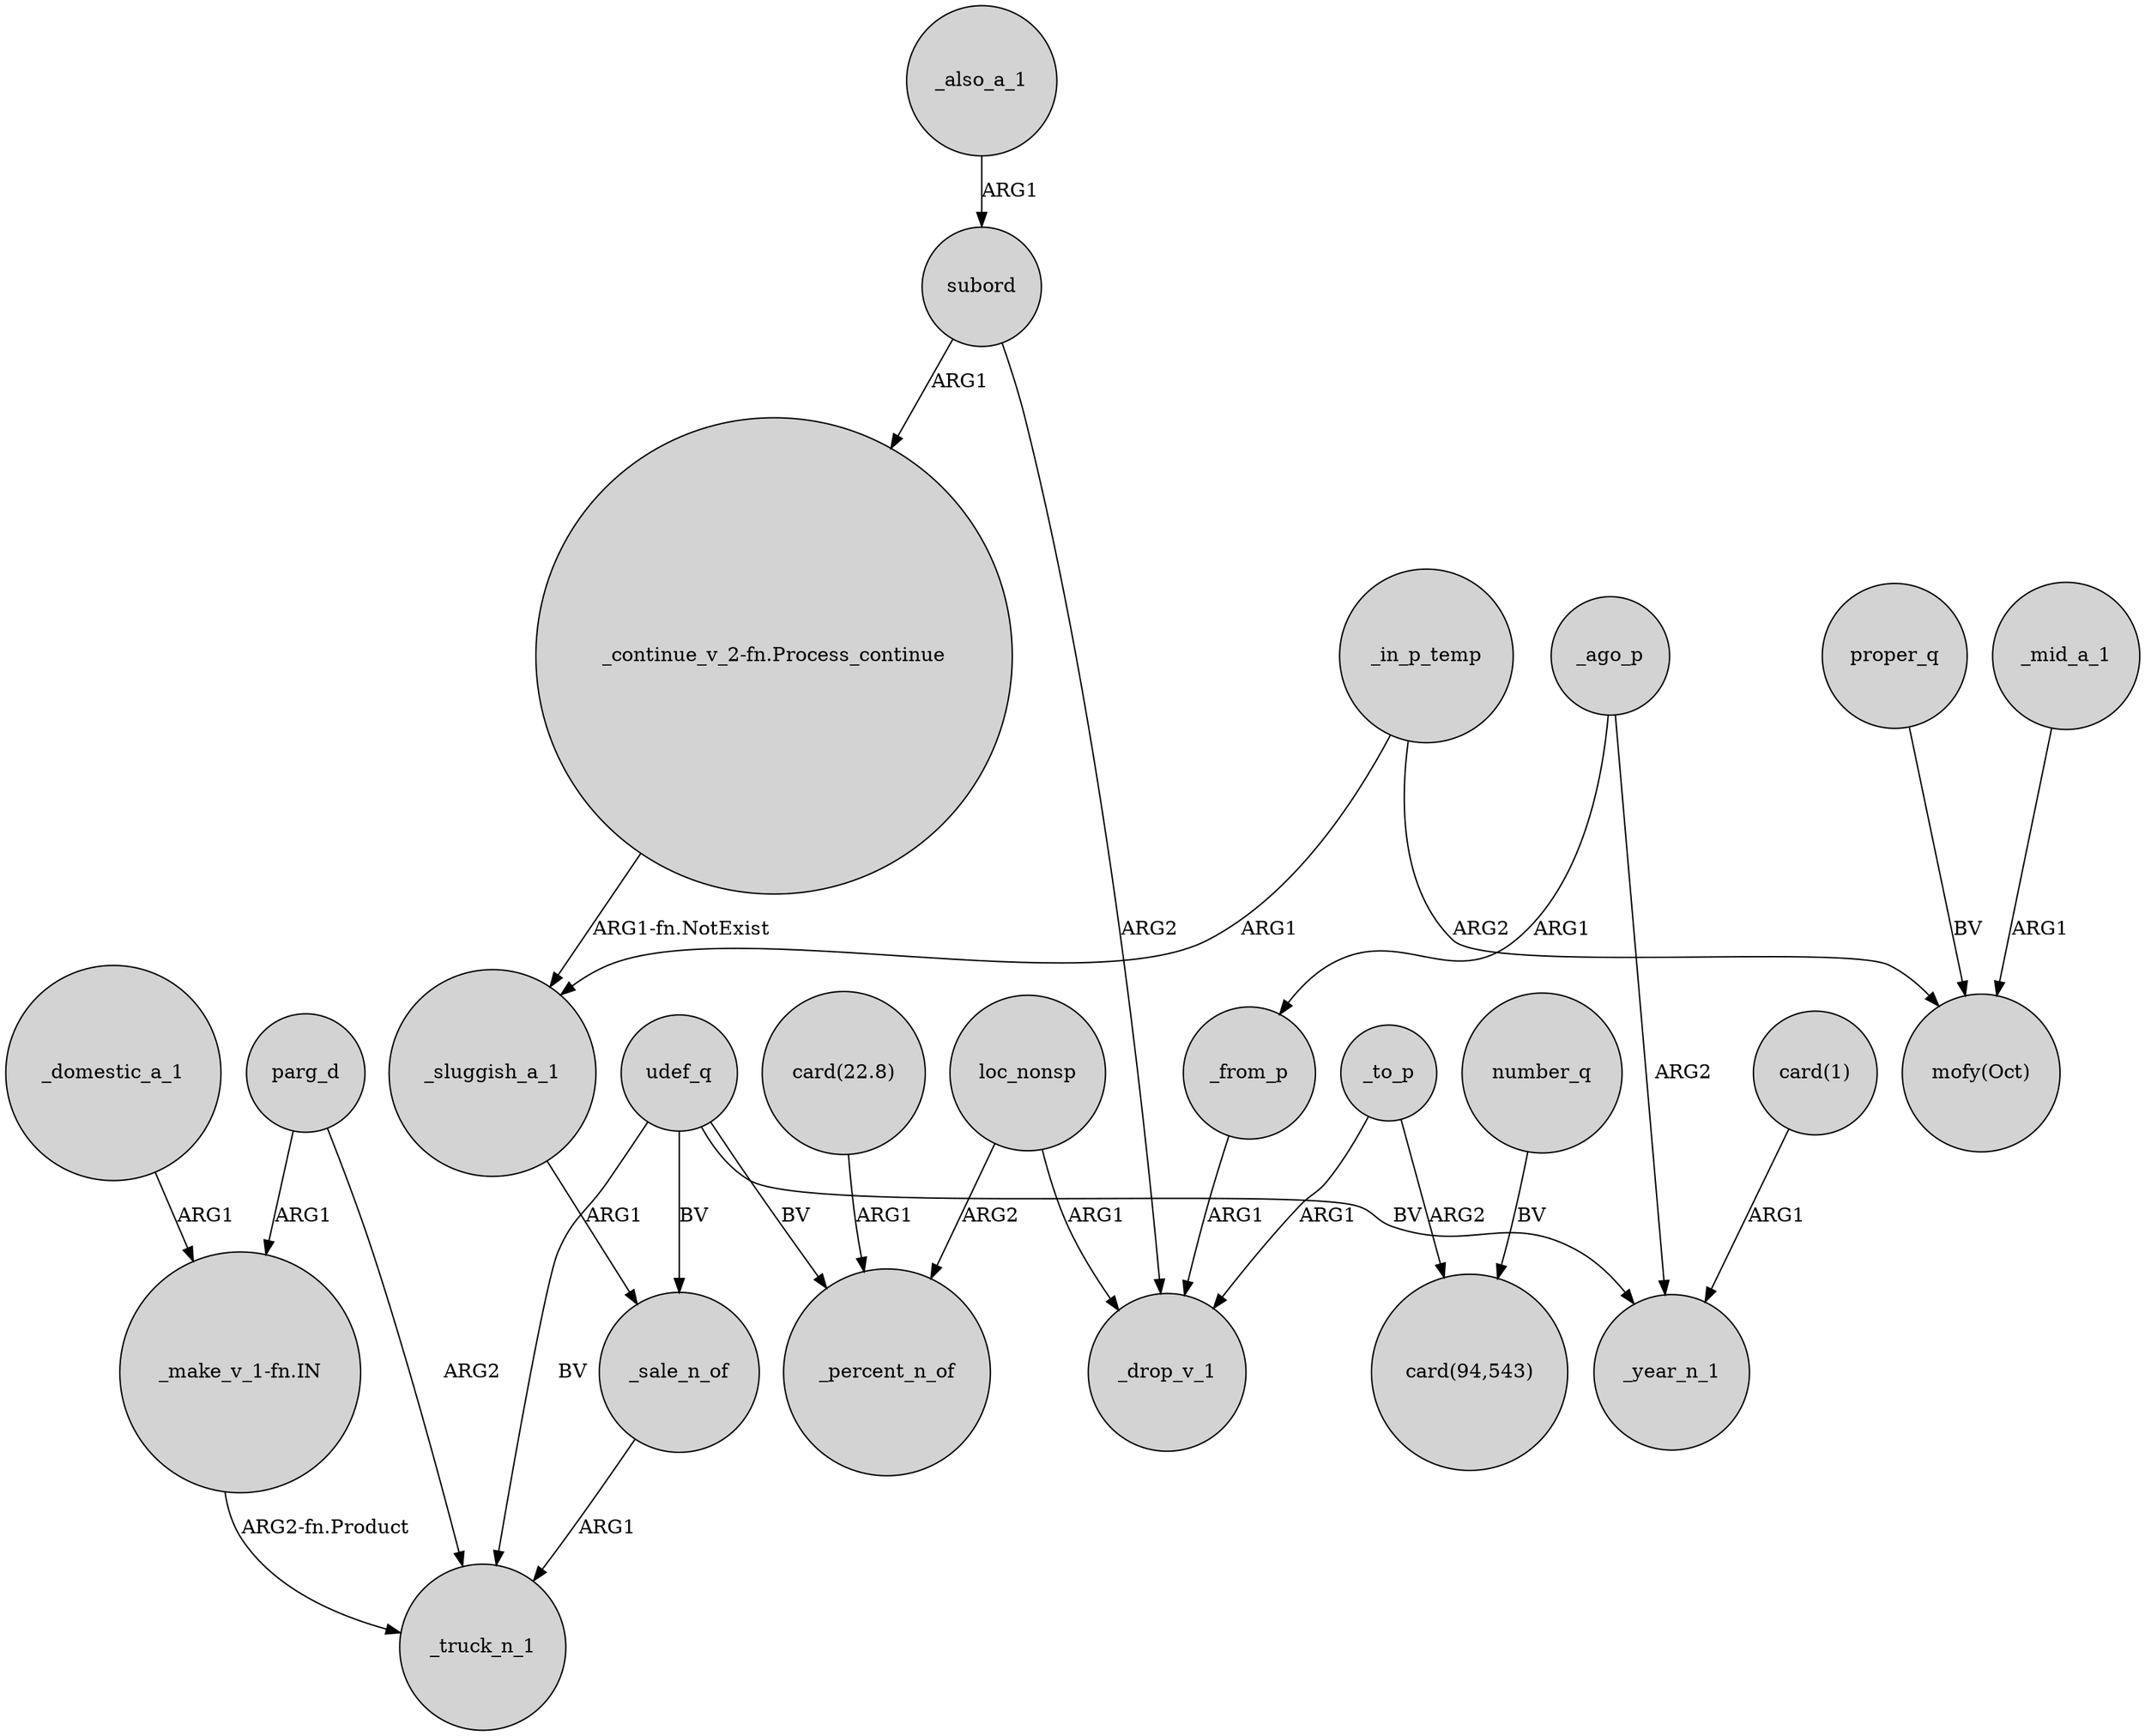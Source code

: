 digraph {
	node [shape=circle style=filled]
	_sluggish_a_1 -> _sale_n_of [label=ARG1]
	_in_p_temp -> _sluggish_a_1 [label=ARG1]
	_in_p_temp -> "mofy(Oct)" [label=ARG2]
	proper_q -> "mofy(Oct)" [label=BV]
	"_continue_v_2-fn.Process_continue" -> _sluggish_a_1 [label="ARG1-fn.NotExist"]
	loc_nonsp -> _drop_v_1 [label=ARG1]
	"card(22.8)" -> _percent_n_of [label=ARG1]
	_ago_p -> _year_n_1 [label=ARG2]
	udef_q -> _truck_n_1 [label=BV]
	_mid_a_1 -> "mofy(Oct)" [label=ARG1]
	"_make_v_1-fn.IN" -> _truck_n_1 [label="ARG2-fn.Product"]
	subord -> _drop_v_1 [label=ARG2]
	parg_d -> _truck_n_1 [label=ARG2]
	_also_a_1 -> subord [label=ARG1]
	loc_nonsp -> _percent_n_of [label=ARG2]
	_to_p -> _drop_v_1 [label=ARG1]
	_ago_p -> _from_p [label=ARG1]
	number_q -> "card(94,543)" [label=BV]
	_domestic_a_1 -> "_make_v_1-fn.IN" [label=ARG1]
	udef_q -> _sale_n_of [label=BV]
	_from_p -> _drop_v_1 [label=ARG1]
	parg_d -> "_make_v_1-fn.IN" [label=ARG1]
	"card(1)" -> _year_n_1 [label=ARG1]
	_to_p -> "card(94,543)" [label=ARG2]
	udef_q -> _year_n_1 [label=BV]
	subord -> "_continue_v_2-fn.Process_continue" [label=ARG1]
	udef_q -> _percent_n_of [label=BV]
	_sale_n_of -> _truck_n_1 [label=ARG1]
}
